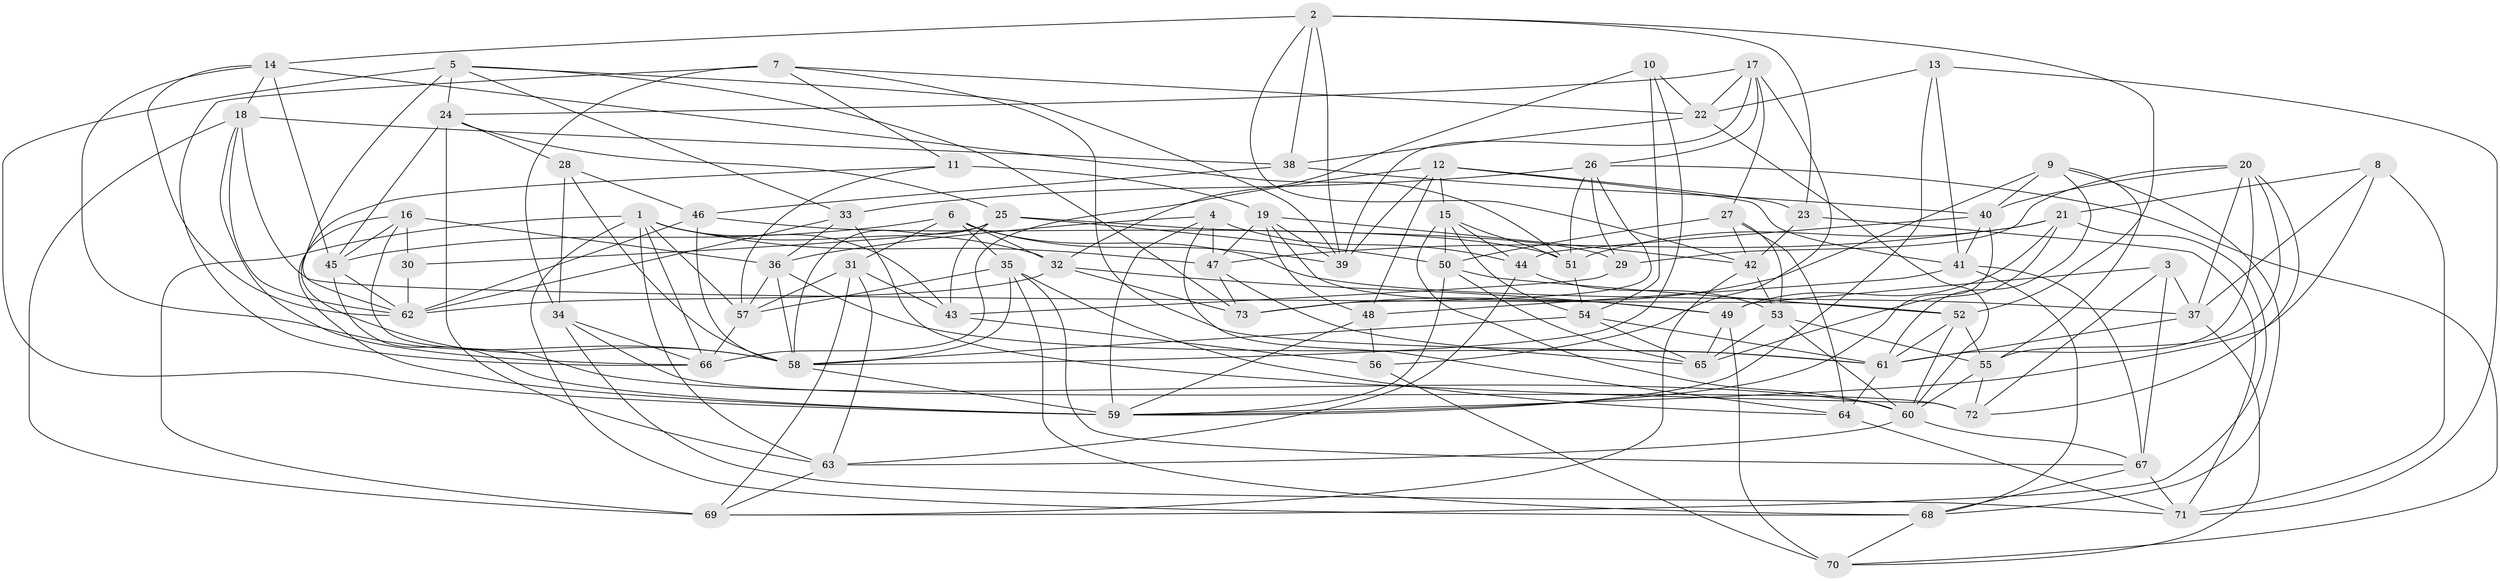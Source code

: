 // original degree distribution, {4: 1.0}
// Generated by graph-tools (version 1.1) at 2025/26/03/09/25 03:26:56]
// undirected, 73 vertices, 208 edges
graph export_dot {
graph [start="1"]
  node [color=gray90,style=filled];
  1;
  2;
  3;
  4;
  5;
  6;
  7;
  8;
  9;
  10;
  11;
  12;
  13;
  14;
  15;
  16;
  17;
  18;
  19;
  20;
  21;
  22;
  23;
  24;
  25;
  26;
  27;
  28;
  29;
  30;
  31;
  32;
  33;
  34;
  35;
  36;
  37;
  38;
  39;
  40;
  41;
  42;
  43;
  44;
  45;
  46;
  47;
  48;
  49;
  50;
  51;
  52;
  53;
  54;
  55;
  56;
  57;
  58;
  59;
  60;
  61;
  62;
  63;
  64;
  65;
  66;
  67;
  68;
  69;
  70;
  71;
  72;
  73;
  1 -- 32 [weight=1.0];
  1 -- 43 [weight=1.0];
  1 -- 47 [weight=1.0];
  1 -- 57 [weight=1.0];
  1 -- 63 [weight=1.0];
  1 -- 66 [weight=1.0];
  1 -- 68 [weight=1.0];
  1 -- 69 [weight=1.0];
  2 -- 14 [weight=1.0];
  2 -- 23 [weight=1.0];
  2 -- 38 [weight=1.0];
  2 -- 39 [weight=1.0];
  2 -- 42 [weight=1.0];
  2 -- 52 [weight=1.0];
  3 -- 37 [weight=1.0];
  3 -- 49 [weight=1.0];
  3 -- 67 [weight=1.0];
  3 -- 72 [weight=1.0];
  4 -- 36 [weight=1.0];
  4 -- 44 [weight=2.0];
  4 -- 47 [weight=1.0];
  4 -- 59 [weight=1.0];
  4 -- 64 [weight=1.0];
  5 -- 24 [weight=1.0];
  5 -- 33 [weight=1.0];
  5 -- 39 [weight=1.0];
  5 -- 59 [weight=1.0];
  5 -- 62 [weight=1.0];
  5 -- 73 [weight=1.0];
  6 -- 31 [weight=1.0];
  6 -- 32 [weight=1.0];
  6 -- 35 [weight=1.0];
  6 -- 37 [weight=1.0];
  6 -- 39 [weight=1.0];
  6 -- 45 [weight=1.0];
  7 -- 11 [weight=1.0];
  7 -- 22 [weight=1.0];
  7 -- 34 [weight=2.0];
  7 -- 61 [weight=1.0];
  7 -- 66 [weight=1.0];
  8 -- 21 [weight=1.0];
  8 -- 37 [weight=1.0];
  8 -- 59 [weight=1.0];
  8 -- 71 [weight=1.0];
  9 -- 40 [weight=1.0];
  9 -- 55 [weight=1.0];
  9 -- 61 [weight=1.0];
  9 -- 68 [weight=1.0];
  9 -- 73 [weight=2.0];
  10 -- 22 [weight=1.0];
  10 -- 32 [weight=1.0];
  10 -- 54 [weight=1.0];
  10 -- 58 [weight=1.0];
  11 -- 19 [weight=1.0];
  11 -- 57 [weight=1.0];
  11 -- 58 [weight=1.0];
  12 -- 15 [weight=1.0];
  12 -- 23 [weight=1.0];
  12 -- 39 [weight=1.0];
  12 -- 41 [weight=1.0];
  12 -- 48 [weight=1.0];
  12 -- 66 [weight=1.0];
  13 -- 22 [weight=1.0];
  13 -- 41 [weight=1.0];
  13 -- 59 [weight=1.0];
  13 -- 71 [weight=1.0];
  14 -- 18 [weight=1.0];
  14 -- 45 [weight=1.0];
  14 -- 51 [weight=1.0];
  14 -- 58 [weight=1.0];
  14 -- 62 [weight=1.0];
  15 -- 44 [weight=1.0];
  15 -- 50 [weight=1.0];
  15 -- 51 [weight=1.0];
  15 -- 54 [weight=1.0];
  15 -- 60 [weight=1.0];
  16 -- 30 [weight=2.0];
  16 -- 36 [weight=1.0];
  16 -- 45 [weight=1.0];
  16 -- 59 [weight=1.0];
  16 -- 60 [weight=1.0];
  17 -- 22 [weight=1.0];
  17 -- 24 [weight=1.0];
  17 -- 26 [weight=1.0];
  17 -- 27 [weight=1.0];
  17 -- 39 [weight=1.0];
  17 -- 56 [weight=1.0];
  18 -- 38 [weight=1.0];
  18 -- 52 [weight=1.0];
  18 -- 62 [weight=1.0];
  18 -- 66 [weight=1.0];
  18 -- 69 [weight=1.0];
  19 -- 39 [weight=1.0];
  19 -- 42 [weight=1.0];
  19 -- 47 [weight=1.0];
  19 -- 48 [weight=1.0];
  19 -- 49 [weight=1.0];
  20 -- 29 [weight=1.0];
  20 -- 37 [weight=1.0];
  20 -- 40 [weight=1.0];
  20 -- 55 [weight=1.0];
  20 -- 61 [weight=1.0];
  20 -- 72 [weight=1.0];
  21 -- 47 [weight=1.0];
  21 -- 49 [weight=1.0];
  21 -- 51 [weight=1.0];
  21 -- 65 [weight=1.0];
  21 -- 69 [weight=1.0];
  22 -- 38 [weight=1.0];
  22 -- 60 [weight=1.0];
  23 -- 42 [weight=1.0];
  23 -- 71 [weight=1.0];
  24 -- 25 [weight=1.0];
  24 -- 28 [weight=1.0];
  24 -- 45 [weight=1.0];
  24 -- 63 [weight=1.0];
  25 -- 29 [weight=1.0];
  25 -- 30 [weight=1.0];
  25 -- 43 [weight=1.0];
  25 -- 50 [weight=1.0];
  25 -- 58 [weight=1.0];
  26 -- 29 [weight=1.0];
  26 -- 33 [weight=1.0];
  26 -- 51 [weight=1.0];
  26 -- 70 [weight=1.0];
  26 -- 73 [weight=1.0];
  27 -- 42 [weight=1.0];
  27 -- 50 [weight=1.0];
  27 -- 53 [weight=1.0];
  27 -- 64 [weight=2.0];
  28 -- 34 [weight=1.0];
  28 -- 46 [weight=1.0];
  28 -- 58 [weight=1.0];
  29 -- 43 [weight=1.0];
  30 -- 62 [weight=1.0];
  31 -- 43 [weight=2.0];
  31 -- 57 [weight=1.0];
  31 -- 63 [weight=1.0];
  31 -- 69 [weight=1.0];
  32 -- 49 [weight=1.0];
  32 -- 62 [weight=1.0];
  32 -- 73 [weight=1.0];
  33 -- 36 [weight=1.0];
  33 -- 62 [weight=1.0];
  33 -- 72 [weight=2.0];
  34 -- 66 [weight=1.0];
  34 -- 71 [weight=1.0];
  34 -- 72 [weight=1.0];
  35 -- 57 [weight=1.0];
  35 -- 58 [weight=1.0];
  35 -- 64 [weight=1.0];
  35 -- 67 [weight=1.0];
  35 -- 68 [weight=1.0];
  36 -- 57 [weight=1.0];
  36 -- 58 [weight=1.0];
  36 -- 61 [weight=1.0];
  37 -- 61 [weight=1.0];
  37 -- 70 [weight=1.0];
  38 -- 40 [weight=1.0];
  38 -- 46 [weight=2.0];
  40 -- 41 [weight=1.0];
  40 -- 44 [weight=1.0];
  40 -- 59 [weight=1.0];
  41 -- 48 [weight=1.0];
  41 -- 67 [weight=1.0];
  41 -- 68 [weight=1.0];
  42 -- 53 [weight=1.0];
  42 -- 69 [weight=1.0];
  43 -- 56 [weight=1.0];
  44 -- 53 [weight=1.0];
  44 -- 63 [weight=1.0];
  45 -- 59 [weight=1.0];
  45 -- 62 [weight=1.0];
  46 -- 51 [weight=1.0];
  46 -- 58 [weight=1.0];
  46 -- 62 [weight=1.0];
  47 -- 65 [weight=1.0];
  47 -- 73 [weight=1.0];
  48 -- 56 [weight=2.0];
  48 -- 59 [weight=1.0];
  49 -- 65 [weight=1.0];
  49 -- 70 [weight=1.0];
  50 -- 52 [weight=1.0];
  50 -- 59 [weight=1.0];
  50 -- 65 [weight=1.0];
  51 -- 54 [weight=1.0];
  52 -- 55 [weight=1.0];
  52 -- 60 [weight=1.0];
  52 -- 61 [weight=1.0];
  53 -- 55 [weight=1.0];
  53 -- 60 [weight=1.0];
  53 -- 65 [weight=1.0];
  54 -- 58 [weight=1.0];
  54 -- 61 [weight=1.0];
  54 -- 65 [weight=1.0];
  55 -- 60 [weight=1.0];
  55 -- 72 [weight=1.0];
  56 -- 70 [weight=2.0];
  57 -- 66 [weight=1.0];
  58 -- 59 [weight=1.0];
  60 -- 63 [weight=1.0];
  60 -- 67 [weight=1.0];
  61 -- 64 [weight=1.0];
  63 -- 69 [weight=1.0];
  64 -- 71 [weight=1.0];
  67 -- 68 [weight=1.0];
  67 -- 71 [weight=1.0];
  68 -- 70 [weight=1.0];
}
